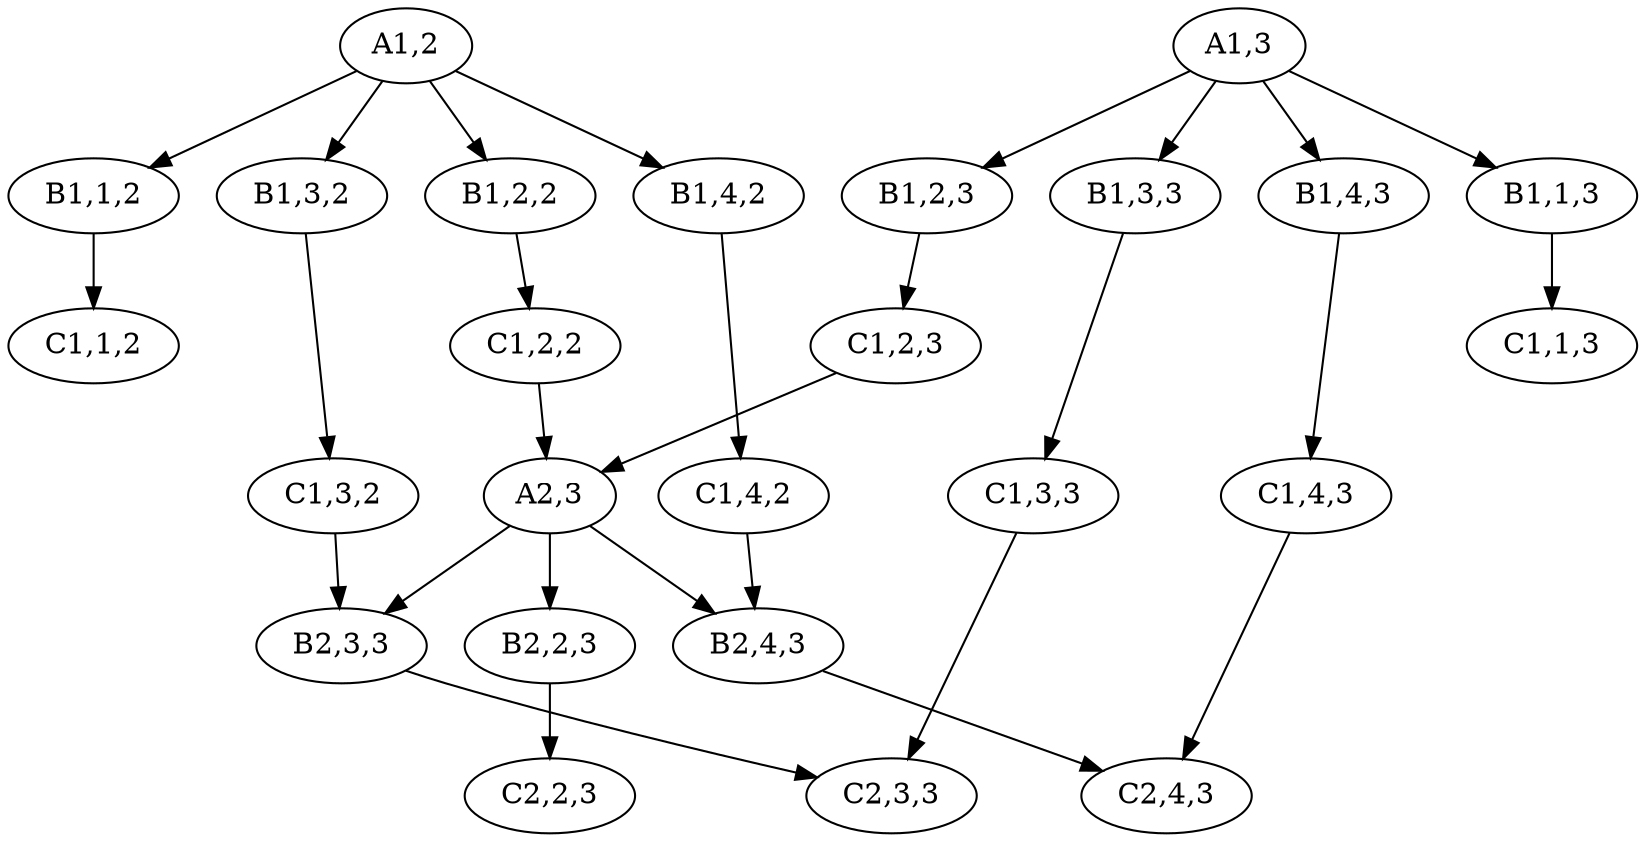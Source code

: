 digraph "Hesse diagram" {
	0 [label="A1,2"]
	1 [label="B1,1,2"]
	2 [label="B1,2,2"]
	3 [label="B1,3,2"]
	4 [label="B1,4,2"]
	5 [label="C1,1,2"]
	6 [label="C1,2,2"]
	7 [label="C1,3,2"]
	8 [label="C1,4,2"]
	9 [label="A1,3"]
	10 [label="B1,1,3"]
	11 [label="B1,2,3"]
	12 [label="B1,3,3"]
	13 [label="B1,4,3"]
	14 [label="C1,1,3"]
	15 [label="C1,2,3"]
	16 [label="C1,3,3"]
	17 [label="C1,4,3"]
	18 [label="A2,3"]
	19 [label="B2,2,3"]
	20 [label="B2,3,3"]
	21 [label="B2,4,3"]
	22 [label="C2,2,3"]
	23 [label="C2,3,3"]
	24 [label="C2,4,3"]
	0 -> 1
	0 -> 2
	0 -> 3
	0 -> 4
	1 -> 5
	2 -> 6
	3 -> 7
	4 -> 8
	6 -> 18
	7 -> 20
	8 -> 21
	9 -> 10
	9 -> 11
	9 -> 12
	9 -> 13
	10 -> 14
	11 -> 15
	12 -> 16
	13 -> 17
	15 -> 18
	16 -> 23
	17 -> 24
	18 -> 19
	18 -> 20
	18 -> 21
	19 -> 22
	20 -> 23
	21 -> 24
}
